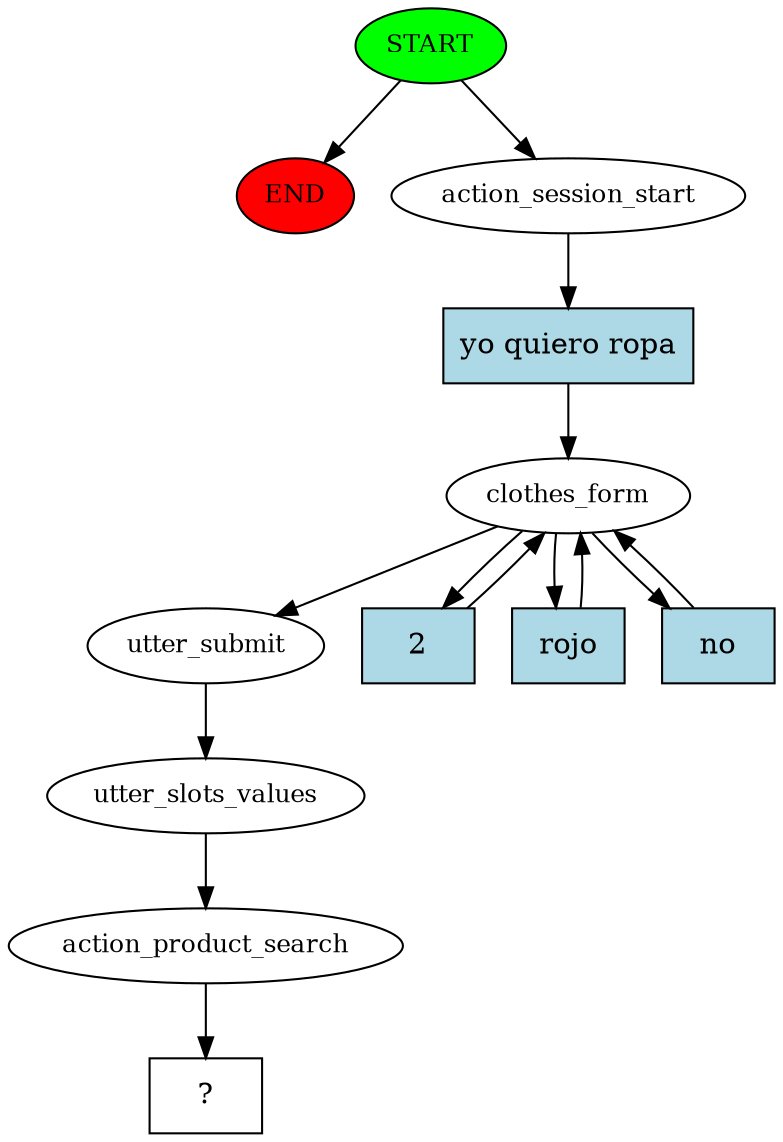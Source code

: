 digraph  {
0 [class="start active", fillcolor=green, fontsize=12, label=START, style=filled];
"-1" [class=end, fillcolor=red, fontsize=12, label=END, style=filled];
1 [class=active, fontsize=12, label=action_session_start];
2 [class=active, fontsize=12, label=clothes_form];
8 [class=active, fontsize=12, label=utter_submit];
9 [class=active, fontsize=12, label=utter_slots_values];
10 [class=active, fontsize=12, label=action_product_search];
11 [class="intent dashed active", label="  ?  ", shape=rect];
12 [class="intent active", fillcolor=lightblue, label="yo quiero ropa", shape=rect, style=filled];
13 [class="intent active", fillcolor=lightblue, label=2, shape=rect, style=filled];
14 [class="intent active", fillcolor=lightblue, label=rojo, shape=rect, style=filled];
15 [class="intent active", fillcolor=lightblue, label=no, shape=rect, style=filled];
0 -> "-1"  [class="", key=NONE, label=""];
0 -> 1  [class=active, key=NONE, label=""];
1 -> 12  [class=active, key=0];
2 -> 8  [class=active, key=NONE, label=""];
2 -> 13  [class=active, key=0];
2 -> 14  [class=active, key=0];
2 -> 15  [class=active, key=0];
8 -> 9  [class=active, key=NONE, label=""];
9 -> 10  [class=active, key=NONE, label=""];
10 -> 11  [class=active, key=NONE, label=""];
12 -> 2  [class=active, key=0];
13 -> 2  [class=active, key=0];
14 -> 2  [class=active, key=0];
15 -> 2  [class=active, key=0];
}
